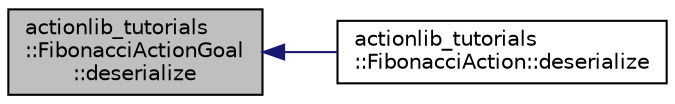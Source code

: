 digraph "actionlib_tutorials::FibonacciActionGoal::deserialize"
{
  edge [fontname="Helvetica",fontsize="10",labelfontname="Helvetica",labelfontsize="10"];
  node [fontname="Helvetica",fontsize="10",shape=record];
  rankdir="LR";
  Node1 [label="actionlib_tutorials\l::FibonacciActionGoal\l::deserialize",height=0.2,width=0.4,color="black", fillcolor="grey75", style="filled" fontcolor="black"];
  Node1 -> Node2 [dir="back",color="midnightblue",fontsize="10",style="solid",fontname="Helvetica"];
  Node2 [label="actionlib_tutorials\l::FibonacciAction::deserialize",height=0.2,width=0.4,color="black", fillcolor="white", style="filled",URL="$classactionlib__tutorials_1_1_fibonacci_action.html#abbe7222c8ffd54fa146cb096709aea03"];
}
